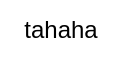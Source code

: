 <mxfile version="24.7.2" type="github">
  <diagram name="ページ1" id="tcOShvHSrHcMpLg1B9jD">
    <mxGraphModel dx="1674" dy="738" grid="1" gridSize="10" guides="1" tooltips="1" connect="1" arrows="1" fold="1" page="1" pageScale="1" pageWidth="827" pageHeight="1169" math="0" shadow="0">
      <root>
        <mxCell id="0" />
        <mxCell id="1" parent="0" />
        <mxCell id="cuWeaNwlvZUgEe9XNG5T-1" value="tahaha" style="text;html=1;align=center;verticalAlign=middle;resizable=0;points=[];autosize=1;strokeColor=none;fillColor=none;" vertex="1" parent="1">
          <mxGeometry x="80" y="78" width="60" height="30" as="geometry" />
        </mxCell>
      </root>
    </mxGraphModel>
  </diagram>
</mxfile>

